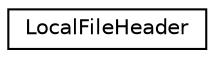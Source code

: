 digraph "Graphical Class Hierarchy"
{
 // LATEX_PDF_SIZE
  edge [fontname="Helvetica",fontsize="10",labelfontname="Helvetica",labelfontsize="10"];
  node [fontname="Helvetica",fontsize="10",shape=record];
  rankdir="LR";
  Node0 [label="LocalFileHeader",height=0.2,width=0.4,color="black", fillcolor="white", style="filled",URL="$structLocalFileHeader.html",tooltip=" "];
}
